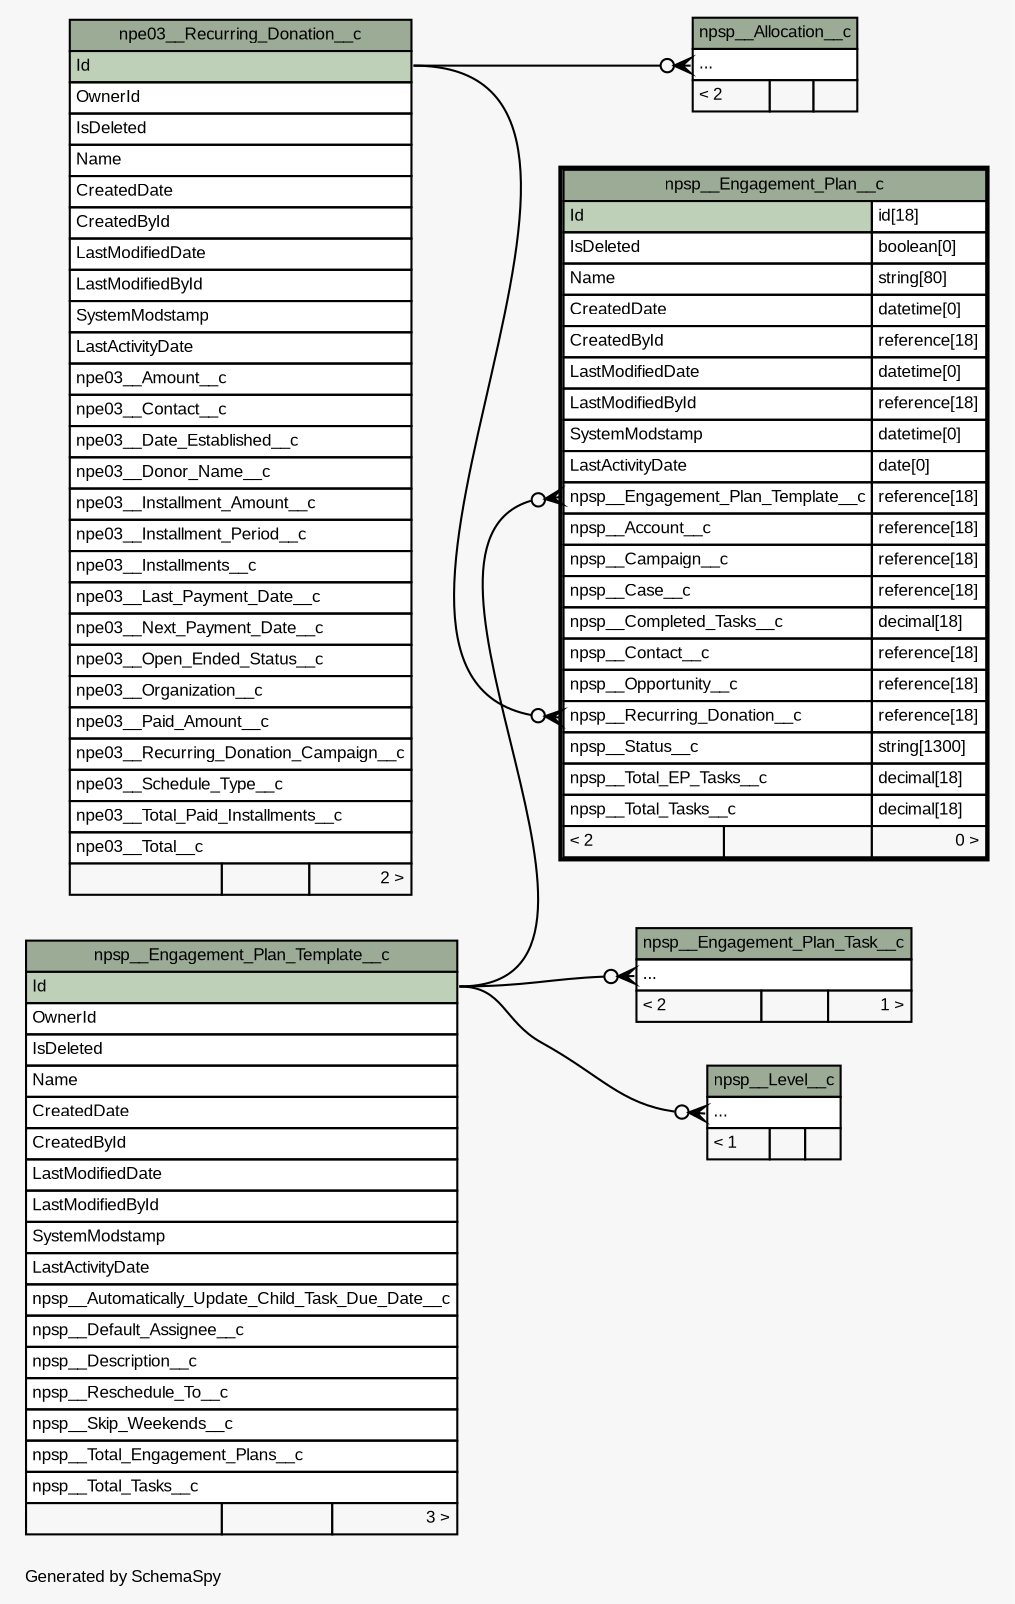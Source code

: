 // dot 2.40.1 on Mac OS X 10.12.6
// SchemaSpy rev 590
digraph "twoDegreesRelationshipsDiagram" {
  graph [
    rankdir="RL"
    bgcolor="#f7f7f7"
    label="\nGenerated by SchemaSpy"
    labeljust="l"
    nodesep="0.18"
    ranksep="0.46"
    fontname="Arial"
    fontsize="8"
  ];
  node [
    fontname="Arial"
    fontsize="8"
    shape="plaintext"
  ];
  edge [
    arrowsize="0.8"
  ];
  "npsp__Allocation__c":"elipses":w -> "npe03__Recurring_Donation__c":"Id":e [arrowhead=none dir=back arrowtail=crowodot];
  "npsp__Engagement_Plan__c":"npsp__Engagement_Plan_Template__c":w -> "npsp__Engagement_Plan_Template__c":"Id":e [arrowhead=none dir=back arrowtail=crowodot];
  "npsp__Engagement_Plan__c":"npsp__Recurring_Donation__c":w -> "npe03__Recurring_Donation__c":"Id":e [arrowhead=none dir=back arrowtail=crowodot];
  "npsp__Engagement_Plan_Task__c":"elipses":w -> "npsp__Engagement_Plan_Template__c":"Id":e [arrowhead=none dir=back arrowtail=crowodot];
  "npsp__Level__c":"elipses":w -> "npsp__Engagement_Plan_Template__c":"Id":e [arrowhead=none dir=back arrowtail=crowodot];
  "npe03__Recurring_Donation__c" [
    label=<
    <TABLE BORDER="0" CELLBORDER="1" CELLSPACING="0" BGCOLOR="#ffffff">
      <TR><TD COLSPAN="3" BGCOLOR="#9bab96" ALIGN="CENTER">npe03__Recurring_Donation__c</TD></TR>
      <TR><TD PORT="Id" COLSPAN="3" BGCOLOR="#bed1b8" ALIGN="LEFT">Id</TD></TR>
      <TR><TD PORT="OwnerId" COLSPAN="3" ALIGN="LEFT">OwnerId</TD></TR>
      <TR><TD PORT="IsDeleted" COLSPAN="3" ALIGN="LEFT">IsDeleted</TD></TR>
      <TR><TD PORT="Name" COLSPAN="3" ALIGN="LEFT">Name</TD></TR>
      <TR><TD PORT="CreatedDate" COLSPAN="3" ALIGN="LEFT">CreatedDate</TD></TR>
      <TR><TD PORT="CreatedById" COLSPAN="3" ALIGN="LEFT">CreatedById</TD></TR>
      <TR><TD PORT="LastModifiedDate" COLSPAN="3" ALIGN="LEFT">LastModifiedDate</TD></TR>
      <TR><TD PORT="LastModifiedById" COLSPAN="3" ALIGN="LEFT">LastModifiedById</TD></TR>
      <TR><TD PORT="SystemModstamp" COLSPAN="3" ALIGN="LEFT">SystemModstamp</TD></TR>
      <TR><TD PORT="LastActivityDate" COLSPAN="3" ALIGN="LEFT">LastActivityDate</TD></TR>
      <TR><TD PORT="npe03__Amount__c" COLSPAN="3" ALIGN="LEFT">npe03__Amount__c</TD></TR>
      <TR><TD PORT="npe03__Contact__c" COLSPAN="3" ALIGN="LEFT">npe03__Contact__c</TD></TR>
      <TR><TD PORT="npe03__Date_Established__c" COLSPAN="3" ALIGN="LEFT">npe03__Date_Established__c</TD></TR>
      <TR><TD PORT="npe03__Donor_Name__c" COLSPAN="3" ALIGN="LEFT">npe03__Donor_Name__c</TD></TR>
      <TR><TD PORT="npe03__Installment_Amount__c" COLSPAN="3" ALIGN="LEFT">npe03__Installment_Amount__c</TD></TR>
      <TR><TD PORT="npe03__Installment_Period__c" COLSPAN="3" ALIGN="LEFT">npe03__Installment_Period__c</TD></TR>
      <TR><TD PORT="npe03__Installments__c" COLSPAN="3" ALIGN="LEFT">npe03__Installments__c</TD></TR>
      <TR><TD PORT="npe03__Last_Payment_Date__c" COLSPAN="3" ALIGN="LEFT">npe03__Last_Payment_Date__c</TD></TR>
      <TR><TD PORT="npe03__Next_Payment_Date__c" COLSPAN="3" ALIGN="LEFT">npe03__Next_Payment_Date__c</TD></TR>
      <TR><TD PORT="npe03__Open_Ended_Status__c" COLSPAN="3" ALIGN="LEFT">npe03__Open_Ended_Status__c</TD></TR>
      <TR><TD PORT="npe03__Organization__c" COLSPAN="3" ALIGN="LEFT">npe03__Organization__c</TD></TR>
      <TR><TD PORT="npe03__Paid_Amount__c" COLSPAN="3" ALIGN="LEFT">npe03__Paid_Amount__c</TD></TR>
      <TR><TD PORT="npe03__Recurring_Donation_Campaign__c" COLSPAN="3" ALIGN="LEFT">npe03__Recurring_Donation_Campaign__c</TD></TR>
      <TR><TD PORT="npe03__Schedule_Type__c" COLSPAN="3" ALIGN="LEFT">npe03__Schedule_Type__c</TD></TR>
      <TR><TD PORT="npe03__Total_Paid_Installments__c" COLSPAN="3" ALIGN="LEFT">npe03__Total_Paid_Installments__c</TD></TR>
      <TR><TD PORT="npe03__Total__c" COLSPAN="3" ALIGN="LEFT">npe03__Total__c</TD></TR>
      <TR><TD ALIGN="LEFT" BGCOLOR="#f7f7f7">  </TD><TD ALIGN="RIGHT" BGCOLOR="#f7f7f7">  </TD><TD ALIGN="RIGHT" BGCOLOR="#f7f7f7">2 &gt;</TD></TR>
    </TABLE>>
    URL="npe03__Recurring_Donation__c.html"
    tooltip="npe03__Recurring_Donation__c"
  ];
  "npsp__Allocation__c" [
    label=<
    <TABLE BORDER="0" CELLBORDER="1" CELLSPACING="0" BGCOLOR="#ffffff">
      <TR><TD COLSPAN="3" BGCOLOR="#9bab96" ALIGN="CENTER">npsp__Allocation__c</TD></TR>
      <TR><TD PORT="elipses" COLSPAN="3" ALIGN="LEFT">...</TD></TR>
      <TR><TD ALIGN="LEFT" BGCOLOR="#f7f7f7">&lt; 2</TD><TD ALIGN="RIGHT" BGCOLOR="#f7f7f7">  </TD><TD ALIGN="RIGHT" BGCOLOR="#f7f7f7">  </TD></TR>
    </TABLE>>
    URL="npsp__Allocation__c.html"
    tooltip="npsp__Allocation__c"
  ];
  "npsp__Engagement_Plan__c" [
    label=<
    <TABLE BORDER="2" CELLBORDER="1" CELLSPACING="0" BGCOLOR="#ffffff">
      <TR><TD COLSPAN="3" BGCOLOR="#9bab96" ALIGN="CENTER">npsp__Engagement_Plan__c</TD></TR>
      <TR><TD PORT="Id" COLSPAN="2" BGCOLOR="#bed1b8" ALIGN="LEFT">Id</TD><TD PORT="Id.type" ALIGN="LEFT">id[18]</TD></TR>
      <TR><TD PORT="IsDeleted" COLSPAN="2" ALIGN="LEFT">IsDeleted</TD><TD PORT="IsDeleted.type" ALIGN="LEFT">boolean[0]</TD></TR>
      <TR><TD PORT="Name" COLSPAN="2" ALIGN="LEFT">Name</TD><TD PORT="Name.type" ALIGN="LEFT">string[80]</TD></TR>
      <TR><TD PORT="CreatedDate" COLSPAN="2" ALIGN="LEFT">CreatedDate</TD><TD PORT="CreatedDate.type" ALIGN="LEFT">datetime[0]</TD></TR>
      <TR><TD PORT="CreatedById" COLSPAN="2" ALIGN="LEFT">CreatedById</TD><TD PORT="CreatedById.type" ALIGN="LEFT">reference[18]</TD></TR>
      <TR><TD PORT="LastModifiedDate" COLSPAN="2" ALIGN="LEFT">LastModifiedDate</TD><TD PORT="LastModifiedDate.type" ALIGN="LEFT">datetime[0]</TD></TR>
      <TR><TD PORT="LastModifiedById" COLSPAN="2" ALIGN="LEFT">LastModifiedById</TD><TD PORT="LastModifiedById.type" ALIGN="LEFT">reference[18]</TD></TR>
      <TR><TD PORT="SystemModstamp" COLSPAN="2" ALIGN="LEFT">SystemModstamp</TD><TD PORT="SystemModstamp.type" ALIGN="LEFT">datetime[0]</TD></TR>
      <TR><TD PORT="LastActivityDate" COLSPAN="2" ALIGN="LEFT">LastActivityDate</TD><TD PORT="LastActivityDate.type" ALIGN="LEFT">date[0]</TD></TR>
      <TR><TD PORT="npsp__Engagement_Plan_Template__c" COLSPAN="2" ALIGN="LEFT">npsp__Engagement_Plan_Template__c</TD><TD PORT="npsp__Engagement_Plan_Template__c.type" ALIGN="LEFT">reference[18]</TD></TR>
      <TR><TD PORT="npsp__Account__c" COLSPAN="2" ALIGN="LEFT">npsp__Account__c</TD><TD PORT="npsp__Account__c.type" ALIGN="LEFT">reference[18]</TD></TR>
      <TR><TD PORT="npsp__Campaign__c" COLSPAN="2" ALIGN="LEFT">npsp__Campaign__c</TD><TD PORT="npsp__Campaign__c.type" ALIGN="LEFT">reference[18]</TD></TR>
      <TR><TD PORT="npsp__Case__c" COLSPAN="2" ALIGN="LEFT">npsp__Case__c</TD><TD PORT="npsp__Case__c.type" ALIGN="LEFT">reference[18]</TD></TR>
      <TR><TD PORT="npsp__Completed_Tasks__c" COLSPAN="2" ALIGN="LEFT">npsp__Completed_Tasks__c</TD><TD PORT="npsp__Completed_Tasks__c.type" ALIGN="LEFT">decimal[18]</TD></TR>
      <TR><TD PORT="npsp__Contact__c" COLSPAN="2" ALIGN="LEFT">npsp__Contact__c</TD><TD PORT="npsp__Contact__c.type" ALIGN="LEFT">reference[18]</TD></TR>
      <TR><TD PORT="npsp__Opportunity__c" COLSPAN="2" ALIGN="LEFT">npsp__Opportunity__c</TD><TD PORT="npsp__Opportunity__c.type" ALIGN="LEFT">reference[18]</TD></TR>
      <TR><TD PORT="npsp__Recurring_Donation__c" COLSPAN="2" ALIGN="LEFT">npsp__Recurring_Donation__c</TD><TD PORT="npsp__Recurring_Donation__c.type" ALIGN="LEFT">reference[18]</TD></TR>
      <TR><TD PORT="npsp__Status__c" COLSPAN="2" ALIGN="LEFT">npsp__Status__c</TD><TD PORT="npsp__Status__c.type" ALIGN="LEFT">string[1300]</TD></TR>
      <TR><TD PORT="npsp__Total_EP_Tasks__c" COLSPAN="2" ALIGN="LEFT">npsp__Total_EP_Tasks__c</TD><TD PORT="npsp__Total_EP_Tasks__c.type" ALIGN="LEFT">decimal[18]</TD></TR>
      <TR><TD PORT="npsp__Total_Tasks__c" COLSPAN="2" ALIGN="LEFT">npsp__Total_Tasks__c</TD><TD PORT="npsp__Total_Tasks__c.type" ALIGN="LEFT">decimal[18]</TD></TR>
      <TR><TD ALIGN="LEFT" BGCOLOR="#f7f7f7">&lt; 2</TD><TD ALIGN="RIGHT" BGCOLOR="#f7f7f7">  </TD><TD ALIGN="RIGHT" BGCOLOR="#f7f7f7">0 &gt;</TD></TR>
    </TABLE>>
    URL="npsp__Engagement_Plan__c.html"
    tooltip="npsp__Engagement_Plan__c"
  ];
  "npsp__Engagement_Plan_Task__c" [
    label=<
    <TABLE BORDER="0" CELLBORDER="1" CELLSPACING="0" BGCOLOR="#ffffff">
      <TR><TD COLSPAN="3" BGCOLOR="#9bab96" ALIGN="CENTER">npsp__Engagement_Plan_Task__c</TD></TR>
      <TR><TD PORT="elipses" COLSPAN="3" ALIGN="LEFT">...</TD></TR>
      <TR><TD ALIGN="LEFT" BGCOLOR="#f7f7f7">&lt; 2</TD><TD ALIGN="RIGHT" BGCOLOR="#f7f7f7">  </TD><TD ALIGN="RIGHT" BGCOLOR="#f7f7f7">1 &gt;</TD></TR>
    </TABLE>>
    URL="npsp__Engagement_Plan_Task__c.html"
    tooltip="npsp__Engagement_Plan_Task__c"
  ];
  "npsp__Engagement_Plan_Template__c" [
    label=<
    <TABLE BORDER="0" CELLBORDER="1" CELLSPACING="0" BGCOLOR="#ffffff">
      <TR><TD COLSPAN="3" BGCOLOR="#9bab96" ALIGN="CENTER">npsp__Engagement_Plan_Template__c</TD></TR>
      <TR><TD PORT="Id" COLSPAN="3" BGCOLOR="#bed1b8" ALIGN="LEFT">Id</TD></TR>
      <TR><TD PORT="OwnerId" COLSPAN="3" ALIGN="LEFT">OwnerId</TD></TR>
      <TR><TD PORT="IsDeleted" COLSPAN="3" ALIGN="LEFT">IsDeleted</TD></TR>
      <TR><TD PORT="Name" COLSPAN="3" ALIGN="LEFT">Name</TD></TR>
      <TR><TD PORT="CreatedDate" COLSPAN="3" ALIGN="LEFT">CreatedDate</TD></TR>
      <TR><TD PORT="CreatedById" COLSPAN="3" ALIGN="LEFT">CreatedById</TD></TR>
      <TR><TD PORT="LastModifiedDate" COLSPAN="3" ALIGN="LEFT">LastModifiedDate</TD></TR>
      <TR><TD PORT="LastModifiedById" COLSPAN="3" ALIGN="LEFT">LastModifiedById</TD></TR>
      <TR><TD PORT="SystemModstamp" COLSPAN="3" ALIGN="LEFT">SystemModstamp</TD></TR>
      <TR><TD PORT="LastActivityDate" COLSPAN="3" ALIGN="LEFT">LastActivityDate</TD></TR>
      <TR><TD PORT="npsp__Automatically_Update_Child_Task_Due_Date__c" COLSPAN="3" ALIGN="LEFT">npsp__Automatically_Update_Child_Task_Due_Date__c</TD></TR>
      <TR><TD PORT="npsp__Default_Assignee__c" COLSPAN="3" ALIGN="LEFT">npsp__Default_Assignee__c</TD></TR>
      <TR><TD PORT="npsp__Description__c" COLSPAN="3" ALIGN="LEFT">npsp__Description__c</TD></TR>
      <TR><TD PORT="npsp__Reschedule_To__c" COLSPAN="3" ALIGN="LEFT">npsp__Reschedule_To__c</TD></TR>
      <TR><TD PORT="npsp__Skip_Weekends__c" COLSPAN="3" ALIGN="LEFT">npsp__Skip_Weekends__c</TD></TR>
      <TR><TD PORT="npsp__Total_Engagement_Plans__c" COLSPAN="3" ALIGN="LEFT">npsp__Total_Engagement_Plans__c</TD></TR>
      <TR><TD PORT="npsp__Total_Tasks__c" COLSPAN="3" ALIGN="LEFT">npsp__Total_Tasks__c</TD></TR>
      <TR><TD ALIGN="LEFT" BGCOLOR="#f7f7f7">  </TD><TD ALIGN="RIGHT" BGCOLOR="#f7f7f7">  </TD><TD ALIGN="RIGHT" BGCOLOR="#f7f7f7">3 &gt;</TD></TR>
    </TABLE>>
    URL="npsp__Engagement_Plan_Template__c.html"
    tooltip="npsp__Engagement_Plan_Template__c"
  ];
  "npsp__Level__c" [
    label=<
    <TABLE BORDER="0" CELLBORDER="1" CELLSPACING="0" BGCOLOR="#ffffff">
      <TR><TD COLSPAN="3" BGCOLOR="#9bab96" ALIGN="CENTER">npsp__Level__c</TD></TR>
      <TR><TD PORT="elipses" COLSPAN="3" ALIGN="LEFT">...</TD></TR>
      <TR><TD ALIGN="LEFT" BGCOLOR="#f7f7f7">&lt; 1</TD><TD ALIGN="RIGHT" BGCOLOR="#f7f7f7">  </TD><TD ALIGN="RIGHT" BGCOLOR="#f7f7f7">  </TD></TR>
    </TABLE>>
    URL="npsp__Level__c.html"
    tooltip="npsp__Level__c"
  ];
}
